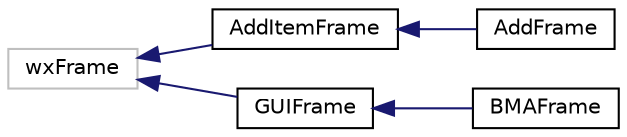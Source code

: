 digraph "Graficzna hierarchia klas"
{
  edge [fontname="Helvetica",fontsize="10",labelfontname="Helvetica",labelfontsize="10"];
  node [fontname="Helvetica",fontsize="10",shape=record];
  rankdir="LR";
  Node1 [label="wxFrame",height=0.2,width=0.4,color="grey75", fillcolor="white", style="filled"];
  Node1 -> Node2 [dir="back",color="midnightblue",fontsize="10",style="solid",fontname="Helvetica"];
  Node2 [label="AddItemFrame",height=0.2,width=0.4,color="black", fillcolor="white", style="filled",URL="$class_add_item_frame.html",tooltip="Class AddItemFrame. "];
  Node2 -> Node3 [dir="back",color="midnightblue",fontsize="10",style="solid",fontname="Helvetica"];
  Node3 [label="AddFrame",height=0.2,width=0.4,color="black", fillcolor="white", style="filled",URL="$class_add_frame.html"];
  Node1 -> Node4 [dir="back",color="midnightblue",fontsize="10",style="solid",fontname="Helvetica"];
  Node4 [label="GUIFrame",height=0.2,width=0.4,color="black", fillcolor="white", style="filled",URL="$class_g_u_i_frame.html",tooltip="Class GUIFrame. "];
  Node4 -> Node5 [dir="back",color="midnightblue",fontsize="10",style="solid",fontname="Helvetica"];
  Node5 [label="BMAFrame",height=0.2,width=0.4,color="black", fillcolor="white", style="filled",URL="$class_b_m_a_frame.html"];
}
